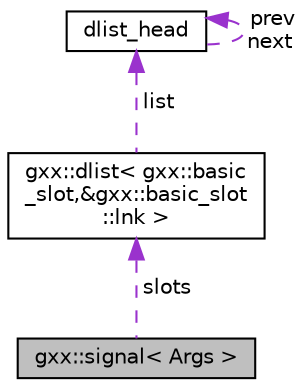 digraph "gxx::signal&lt; Args &gt;"
{
  edge [fontname="Helvetica",fontsize="10",labelfontname="Helvetica",labelfontsize="10"];
  node [fontname="Helvetica",fontsize="10",shape=record];
  Node1 [label="gxx::signal\< Args \>",height=0.2,width=0.4,color="black", fillcolor="grey75", style="filled", fontcolor="black"];
  Node2 -> Node1 [dir="back",color="darkorchid3",fontsize="10",style="dashed",label=" slots" ];
  Node2 [label="gxx::dlist\< gxx::basic\l_slot,&gxx::basic_slot\l::lnk \>",height=0.2,width=0.4,color="black", fillcolor="white", style="filled",URL="$classgxx_1_1dlist.html"];
  Node3 -> Node2 [dir="back",color="darkorchid3",fontsize="10",style="dashed",label=" list" ];
  Node3 [label="dlist_head",height=0.2,width=0.4,color="black", fillcolor="white", style="filled",URL="$structdlist__head.html"];
  Node3 -> Node3 [dir="back",color="darkorchid3",fontsize="10",style="dashed",label=" prev\nnext" ];
}
